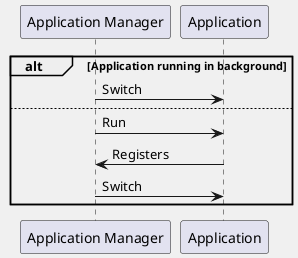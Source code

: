 @startuml
skinparam BackgroundColor F0F0F0
participant "Application Manager" as appmgr
participant "Application" as app

alt Application running in background
    appmgr -> app: Switch
else
    appmgr -> app: Run
    app -> appmgr: Registers
    appmgr -> app: Switch
end

@enduml
